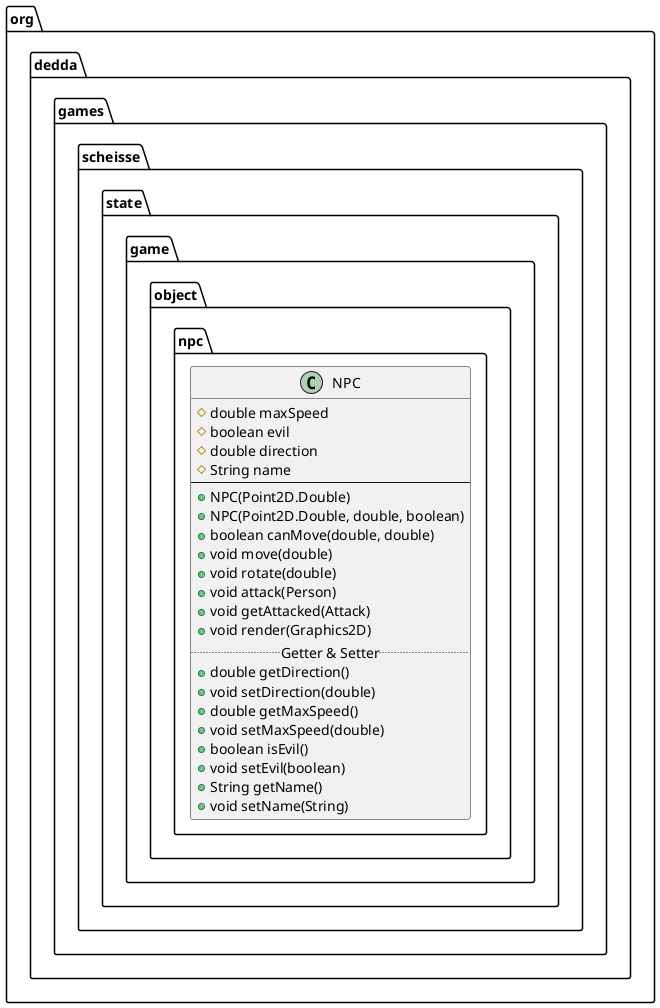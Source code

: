 @startuml
class org.dedda.games.scheisse.state.game.object.npc.NPC{
    # double maxSpeed
    # boolean evil
    # double direction
    # String name
    --
    + NPC(Point2D.Double)
    + NPC(Point2D.Double, double, boolean)
    + boolean canMove(double, double)
    + void move(double)
    + void rotate(double)
    + void attack(Person)
    + void getAttacked(Attack)
    + void render(Graphics2D)
    ..Getter & Setter ..
    + double getDirection()
    + void setDirection(double)
    + double getMaxSpeed()
    + void setMaxSpeed(double)
    + boolean isEvil()
    + void setEvil(boolean)
    + String getName()
    + void setName(String)
}
@enduml